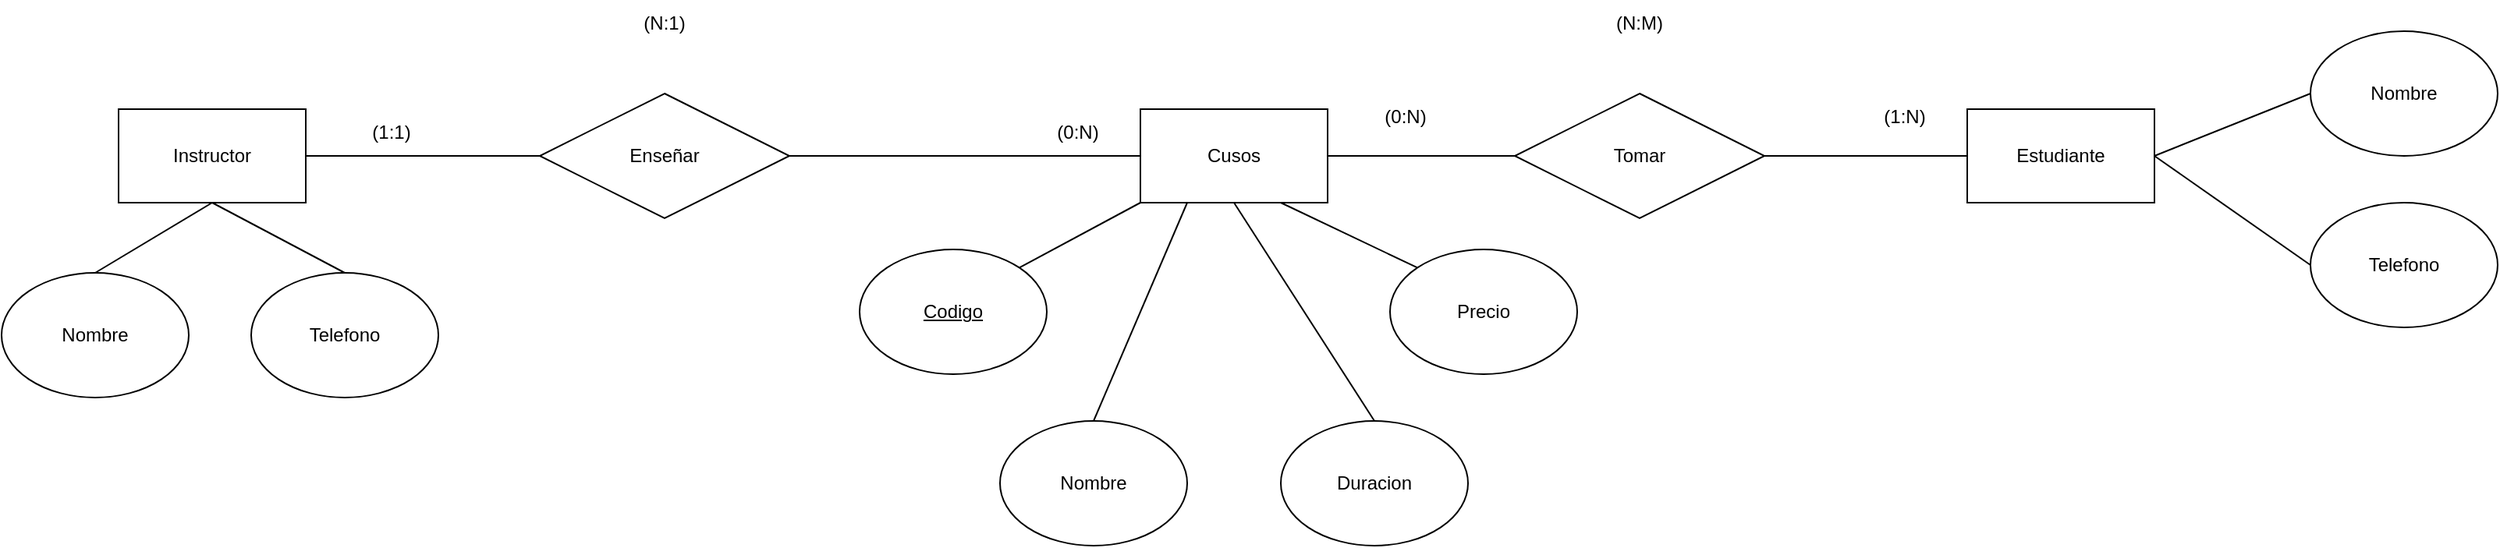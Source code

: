 <mxfile version="27.0.9">
  <diagram name="Page-1" id="nAPk-9_xj_QzIi2fOYJu">
    <mxGraphModel dx="2700" dy="832" grid="1" gridSize="10" guides="1" tooltips="1" connect="1" arrows="1" fold="1" page="1" pageScale="1" pageWidth="850" pageHeight="1100" math="0" shadow="0">
      <root>
        <mxCell id="0" />
        <mxCell id="1" parent="0" />
        <mxCell id="sqS4_enM3nrR4mZXpXjG-1" value="Instructor" style="rounded=0;whiteSpace=wrap;html=1;" vertex="1" parent="1">
          <mxGeometry x="-405" y="440" width="120" height="60" as="geometry" />
        </mxCell>
        <mxCell id="sqS4_enM3nrR4mZXpXjG-2" value="Estudiante" style="rounded=0;whiteSpace=wrap;html=1;" vertex="1" parent="1">
          <mxGeometry x="780" y="440" width="120" height="60" as="geometry" />
        </mxCell>
        <mxCell id="sqS4_enM3nrR4mZXpXjG-3" value="Cusos" style="rounded=0;whiteSpace=wrap;html=1;" vertex="1" parent="1">
          <mxGeometry x="250" y="440" width="120" height="60" as="geometry" />
        </mxCell>
        <mxCell id="sqS4_enM3nrR4mZXpXjG-4" value="&lt;u&gt;Codigo&lt;/u&gt;" style="ellipse;whiteSpace=wrap;html=1;" vertex="1" parent="1">
          <mxGeometry x="70" y="530" width="120" height="80" as="geometry" />
        </mxCell>
        <mxCell id="sqS4_enM3nrR4mZXpXjG-5" value="Nombre" style="ellipse;whiteSpace=wrap;html=1;" vertex="1" parent="1">
          <mxGeometry x="160" y="640" width="120" height="80" as="geometry" />
        </mxCell>
        <mxCell id="sqS4_enM3nrR4mZXpXjG-6" value="Precio" style="ellipse;whiteSpace=wrap;html=1;" vertex="1" parent="1">
          <mxGeometry x="410" y="530" width="120" height="80" as="geometry" />
        </mxCell>
        <mxCell id="sqS4_enM3nrR4mZXpXjG-8" value="" style="endArrow=none;html=1;rounded=0;exitX=0.5;exitY=0;exitDx=0;exitDy=0;entryX=0.25;entryY=1;entryDx=0;entryDy=0;" edge="1" parent="1" source="sqS4_enM3nrR4mZXpXjG-5" target="sqS4_enM3nrR4mZXpXjG-3">
          <mxGeometry width="50" height="50" relative="1" as="geometry">
            <mxPoint x="200" y="570" as="sourcePoint" />
            <mxPoint x="250" y="520" as="targetPoint" />
          </mxGeometry>
        </mxCell>
        <mxCell id="sqS4_enM3nrR4mZXpXjG-9" value="" style="endArrow=none;html=1;rounded=0;exitX=0;exitY=0;exitDx=0;exitDy=0;entryX=0.75;entryY=1;entryDx=0;entryDy=0;" edge="1" parent="1" source="sqS4_enM3nrR4mZXpXjG-6" target="sqS4_enM3nrR4mZXpXjG-3">
          <mxGeometry width="50" height="50" relative="1" as="geometry">
            <mxPoint x="280" y="602" as="sourcePoint" />
            <mxPoint x="363" y="530" as="targetPoint" />
          </mxGeometry>
        </mxCell>
        <mxCell id="sqS4_enM3nrR4mZXpXjG-10" value="" style="endArrow=none;html=1;rounded=0;exitX=0;exitY=1;exitDx=0;exitDy=0;entryX=1;entryY=0;entryDx=0;entryDy=0;" edge="1" parent="1" source="sqS4_enM3nrR4mZXpXjG-3" target="sqS4_enM3nrR4mZXpXjG-4">
          <mxGeometry width="50" height="50" relative="1" as="geometry">
            <mxPoint x="70" y="512" as="sourcePoint" />
            <mxPoint x="153" y="440" as="targetPoint" />
          </mxGeometry>
        </mxCell>
        <mxCell id="sqS4_enM3nrR4mZXpXjG-11" value="Duracion" style="ellipse;whiteSpace=wrap;html=1;" vertex="1" parent="1">
          <mxGeometry x="340" y="640" width="120" height="80" as="geometry" />
        </mxCell>
        <mxCell id="sqS4_enM3nrR4mZXpXjG-12" value="" style="endArrow=none;html=1;rounded=0;exitX=0.5;exitY=0;exitDx=0;exitDy=0;entryX=0.5;entryY=1;entryDx=0;entryDy=0;" edge="1" parent="1" source="sqS4_enM3nrR4mZXpXjG-11" target="sqS4_enM3nrR4mZXpXjG-3">
          <mxGeometry width="50" height="50" relative="1" as="geometry">
            <mxPoint x="300" y="612" as="sourcePoint" />
            <mxPoint x="403" y="590" as="targetPoint" />
          </mxGeometry>
        </mxCell>
        <mxCell id="sqS4_enM3nrR4mZXpXjG-13" value="Nombre" style="ellipse;whiteSpace=wrap;html=1;" vertex="1" parent="1">
          <mxGeometry x="-480" y="545" width="120" height="80" as="geometry" />
        </mxCell>
        <mxCell id="sqS4_enM3nrR4mZXpXjG-14" value="Nombre" style="ellipse;whiteSpace=wrap;html=1;" vertex="1" parent="1">
          <mxGeometry x="1000" y="390" width="120" height="80" as="geometry" />
        </mxCell>
        <mxCell id="sqS4_enM3nrR4mZXpXjG-15" value="Telefono" style="ellipse;whiteSpace=wrap;html=1;" vertex="1" parent="1">
          <mxGeometry x="-320" y="545" width="120" height="80" as="geometry" />
        </mxCell>
        <mxCell id="sqS4_enM3nrR4mZXpXjG-16" value="" style="endArrow=none;html=1;rounded=0;exitX=0.5;exitY=0;exitDx=0;exitDy=0;entryX=0.5;entryY=1;entryDx=0;entryDy=0;" edge="1" parent="1" source="sqS4_enM3nrR4mZXpXjG-13" target="sqS4_enM3nrR4mZXpXjG-1">
          <mxGeometry width="50" height="50" relative="1" as="geometry">
            <mxPoint x="-395" y="440" as="sourcePoint" />
            <mxPoint x="-345" y="390" as="targetPoint" />
          </mxGeometry>
        </mxCell>
        <mxCell id="sqS4_enM3nrR4mZXpXjG-18" value="Telefono" style="ellipse;whiteSpace=wrap;html=1;" vertex="1" parent="1">
          <mxGeometry x="1000" y="500" width="120" height="80" as="geometry" />
        </mxCell>
        <mxCell id="sqS4_enM3nrR4mZXpXjG-21" value="Enseñar" style="rhombus;whiteSpace=wrap;html=1;" vertex="1" parent="1">
          <mxGeometry x="-135" y="430" width="160" height="80" as="geometry" />
        </mxCell>
        <mxCell id="sqS4_enM3nrR4mZXpXjG-22" value="" style="endArrow=none;html=1;rounded=0;exitX=0;exitY=0.5;exitDx=0;exitDy=0;entryX=1;entryY=0.5;entryDx=0;entryDy=0;" edge="1" parent="1" source="sqS4_enM3nrR4mZXpXjG-21" target="sqS4_enM3nrR4mZXpXjG-1">
          <mxGeometry width="50" height="50" relative="1" as="geometry">
            <mxPoint x="-240" y="390" as="sourcePoint" />
            <mxPoint x="-190" y="340" as="targetPoint" />
          </mxGeometry>
        </mxCell>
        <mxCell id="sqS4_enM3nrR4mZXpXjG-23" value="" style="endArrow=none;html=1;rounded=0;exitX=0;exitY=0.5;exitDx=0;exitDy=0;entryX=1;entryY=0.5;entryDx=0;entryDy=0;" edge="1" parent="1" source="sqS4_enM3nrR4mZXpXjG-3" target="sqS4_enM3nrR4mZXpXjG-21">
          <mxGeometry width="50" height="50" relative="1" as="geometry">
            <mxPoint x="420" y="470" as="sourcePoint" />
            <mxPoint x="290" y="380" as="targetPoint" />
          </mxGeometry>
        </mxCell>
        <mxCell id="sqS4_enM3nrR4mZXpXjG-25" value="" style="endArrow=none;html=1;rounded=0;exitX=1;exitY=0.5;exitDx=0;exitDy=0;entryX=0;entryY=0.5;entryDx=0;entryDy=0;" edge="1" parent="1" source="sqS4_enM3nrR4mZXpXjG-3" target="sqS4_enM3nrR4mZXpXjG-26">
          <mxGeometry width="50" height="50" relative="1" as="geometry">
            <mxPoint x="425" y="500" as="sourcePoint" />
            <mxPoint x="475" y="450" as="targetPoint" />
          </mxGeometry>
        </mxCell>
        <mxCell id="sqS4_enM3nrR4mZXpXjG-26" value="Tomar" style="rhombus;whiteSpace=wrap;html=1;" vertex="1" parent="1">
          <mxGeometry x="490" y="430" width="160" height="80" as="geometry" />
        </mxCell>
        <mxCell id="sqS4_enM3nrR4mZXpXjG-27" value="" style="endArrow=none;html=1;rounded=0;exitX=1;exitY=0.5;exitDx=0;exitDy=0;entryX=0;entryY=0.5;entryDx=0;entryDy=0;" edge="1" parent="1" source="sqS4_enM3nrR4mZXpXjG-26" target="sqS4_enM3nrR4mZXpXjG-2">
          <mxGeometry width="50" height="50" relative="1" as="geometry">
            <mxPoint x="590" y="550" as="sourcePoint" />
            <mxPoint x="770" y="480" as="targetPoint" />
          </mxGeometry>
        </mxCell>
        <mxCell id="sqS4_enM3nrR4mZXpXjG-28" value="(0:N)" style="text;html=1;align=center;verticalAlign=middle;whiteSpace=wrap;rounded=0;" vertex="1" parent="1">
          <mxGeometry x="180" y="440" width="60" height="30" as="geometry" />
        </mxCell>
        <mxCell id="sqS4_enM3nrR4mZXpXjG-31" value="(1:1)" style="text;html=1;align=center;verticalAlign=middle;whiteSpace=wrap;rounded=0;" vertex="1" parent="1">
          <mxGeometry x="-260" y="440" width="60" height="30" as="geometry" />
        </mxCell>
        <mxCell id="sqS4_enM3nrR4mZXpXjG-32" value="" style="endArrow=none;html=1;rounded=0;exitX=0.5;exitY=0;exitDx=0;exitDy=0;entryX=0.5;entryY=1;entryDx=0;entryDy=0;" edge="1" parent="1" source="sqS4_enM3nrR4mZXpXjG-15" target="sqS4_enM3nrR4mZXpXjG-1">
          <mxGeometry width="50" height="50" relative="1" as="geometry">
            <mxPoint x="-320" y="575" as="sourcePoint" />
            <mxPoint x="-245" y="530" as="targetPoint" />
          </mxGeometry>
        </mxCell>
        <mxCell id="sqS4_enM3nrR4mZXpXjG-33" value="(N:1)" style="text;html=1;align=center;verticalAlign=middle;whiteSpace=wrap;rounded=0;" vertex="1" parent="1">
          <mxGeometry x="-85" y="370" width="60" height="30" as="geometry" />
        </mxCell>
        <mxCell id="sqS4_enM3nrR4mZXpXjG-34" value="(0:N)" style="text;html=1;align=center;verticalAlign=middle;whiteSpace=wrap;rounded=0;" vertex="1" parent="1">
          <mxGeometry x="390" y="430" width="60" height="30" as="geometry" />
        </mxCell>
        <mxCell id="sqS4_enM3nrR4mZXpXjG-35" value="(1:N)" style="text;html=1;align=center;verticalAlign=middle;whiteSpace=wrap;rounded=0;" vertex="1" parent="1">
          <mxGeometry x="710" y="430" width="60" height="30" as="geometry" />
        </mxCell>
        <mxCell id="sqS4_enM3nrR4mZXpXjG-36" value="(N:M)" style="text;html=1;align=center;verticalAlign=middle;whiteSpace=wrap;rounded=0;" vertex="1" parent="1">
          <mxGeometry x="540" y="370" width="60" height="30" as="geometry" />
        </mxCell>
        <mxCell id="sqS4_enM3nrR4mZXpXjG-37" value="" style="endArrow=none;html=1;rounded=0;entryX=0;entryY=0.5;entryDx=0;entryDy=0;exitX=1;exitY=0.5;exitDx=0;exitDy=0;" edge="1" parent="1" source="sqS4_enM3nrR4mZXpXjG-2" target="sqS4_enM3nrR4mZXpXjG-14">
          <mxGeometry width="50" height="50" relative="1" as="geometry">
            <mxPoint x="940" y="480" as="sourcePoint" />
            <mxPoint x="990" y="430" as="targetPoint" />
          </mxGeometry>
        </mxCell>
        <mxCell id="sqS4_enM3nrR4mZXpXjG-38" value="" style="endArrow=none;html=1;rounded=0;entryX=1;entryY=0.5;entryDx=0;entryDy=0;exitX=0;exitY=0.5;exitDx=0;exitDy=0;" edge="1" parent="1" source="sqS4_enM3nrR4mZXpXjG-18" target="sqS4_enM3nrR4mZXpXjG-2">
          <mxGeometry width="50" height="50" relative="1" as="geometry">
            <mxPoint x="900" y="560" as="sourcePoint" />
            <mxPoint x="950" y="510" as="targetPoint" />
          </mxGeometry>
        </mxCell>
      </root>
    </mxGraphModel>
  </diagram>
</mxfile>
